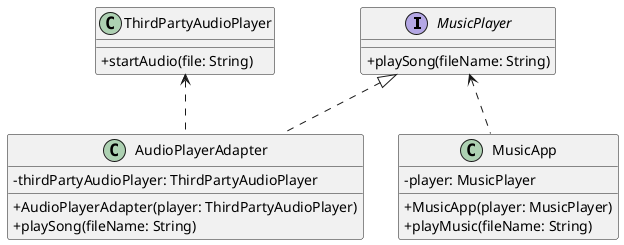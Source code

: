 @startuml reproducor_musica
skinparam classAttributeIconSize 0

interface MusicPlayer {
    +playSong(fileName: String)
}

class ThirdPartyAudioPlayer {
    +startAudio(file: String)
}

class AudioPlayerAdapter {
    -thirdPartyAudioPlayer: ThirdPartyAudioPlayer
    +AudioPlayerAdapter(player: ThirdPartyAudioPlayer)
    +playSong(fileName: String)
}

class MusicApp {
    -player: MusicPlayer
    +MusicApp(player: MusicPlayer)
    +playMusic(fileName: String)
}

MusicPlayer <|.. AudioPlayerAdapter
ThirdPartyAudioPlayer <.. AudioPlayerAdapter
MusicPlayer <.. MusicApp

@enduml
